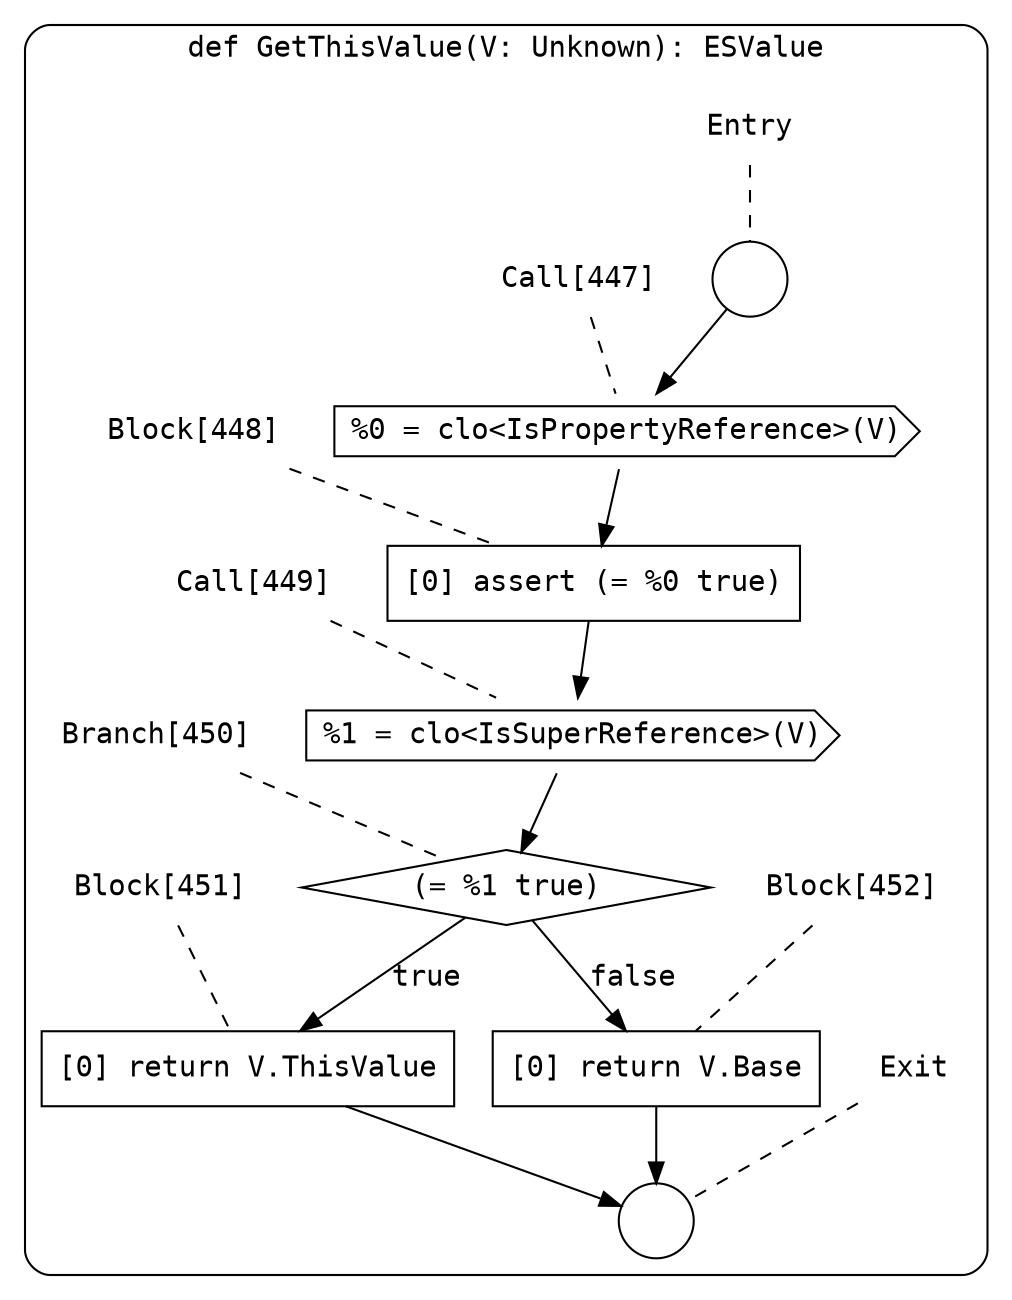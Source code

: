 digraph {
  graph [fontname = "Consolas"]
  node [fontname = "Consolas"]
  edge [fontname = "Consolas"]
  subgraph cluster64 {
    label = "def GetThisValue(V: Unknown): ESValue"
    style = rounded
    cluster64_entry_name [shape=none, label=<<font color="black">Entry</font>>]
    cluster64_entry_name -> cluster64_entry [arrowhead=none, color="black", style=dashed]
    cluster64_entry [shape=circle label=" " color="black" fillcolor="white" style=filled]
    cluster64_entry -> node447 [color="black"]
    cluster64_exit_name [shape=none, label=<<font color="black">Exit</font>>]
    cluster64_exit_name -> cluster64_exit [arrowhead=none, color="black", style=dashed]
    cluster64_exit [shape=circle label=" " color="black" fillcolor="white" style=filled]
    node447_name [shape=none, label=<<font color="black">Call[447]</font>>]
    node447_name -> node447 [arrowhead=none, color="black", style=dashed]
    node447 [shape=cds, label=<<font color="black">%0 = clo&lt;IsPropertyReference&gt;(V)</font>> color="black" fillcolor="white", style=filled]
    node447 -> node448 [color="black"]
    node448_name [shape=none, label=<<font color="black">Block[448]</font>>]
    node448_name -> node448 [arrowhead=none, color="black", style=dashed]
    node448 [shape=box, label=<<font color="black">[0] assert (= %0 true)<BR ALIGN="LEFT"/></font>> color="black" fillcolor="white", style=filled]
    node448 -> node449 [color="black"]
    node449_name [shape=none, label=<<font color="black">Call[449]</font>>]
    node449_name -> node449 [arrowhead=none, color="black", style=dashed]
    node449 [shape=cds, label=<<font color="black">%1 = clo&lt;IsSuperReference&gt;(V)</font>> color="black" fillcolor="white", style=filled]
    node449 -> node450 [color="black"]
    node450_name [shape=none, label=<<font color="black">Branch[450]</font>>]
    node450_name -> node450 [arrowhead=none, color="black", style=dashed]
    node450 [shape=diamond, label=<<font color="black">(= %1 true)</font>> color="black" fillcolor="white", style=filled]
    node450 -> node451 [label=<<font color="black">true</font>> color="black"]
    node450 -> node452 [label=<<font color="black">false</font>> color="black"]
    node451_name [shape=none, label=<<font color="black">Block[451]</font>>]
    node451_name -> node451 [arrowhead=none, color="black", style=dashed]
    node451 [shape=box, label=<<font color="black">[0] return V.ThisValue<BR ALIGN="LEFT"/></font>> color="black" fillcolor="white", style=filled]
    node451 -> cluster64_exit [color="black"]
    node452_name [shape=none, label=<<font color="black">Block[452]</font>>]
    node452_name -> node452 [arrowhead=none, color="black", style=dashed]
    node452 [shape=box, label=<<font color="black">[0] return V.Base<BR ALIGN="LEFT"/></font>> color="black" fillcolor="white", style=filled]
    node452 -> cluster64_exit [color="black"]
  }
}